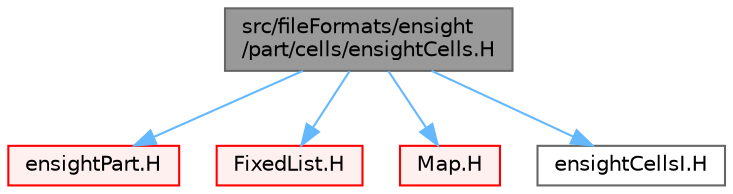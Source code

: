 digraph "src/fileFormats/ensight/part/cells/ensightCells.H"
{
 // LATEX_PDF_SIZE
  bgcolor="transparent";
  edge [fontname=Helvetica,fontsize=10,labelfontname=Helvetica,labelfontsize=10];
  node [fontname=Helvetica,fontsize=10,shape=box,height=0.2,width=0.4];
  Node1 [id="Node000001",label="src/fileFormats/ensight\l/part/cells/ensightCells.H",height=0.2,width=0.4,color="gray40", fillcolor="grey60", style="filled", fontcolor="black",tooltip=" "];
  Node1 -> Node2 [id="edge1_Node000001_Node000002",color="steelblue1",style="solid",tooltip=" "];
  Node2 [id="Node000002",label="ensightPart.H",height=0.2,width=0.4,color="red", fillcolor="#FFF0F0", style="filled",URL="$ensightPart_8H.html",tooltip=" "];
  Node1 -> Node111 [id="edge2_Node000001_Node000111",color="steelblue1",style="solid",tooltip=" "];
  Node111 [id="Node000111",label="FixedList.H",height=0.2,width=0.4,color="red", fillcolor="#FFF0F0", style="filled",URL="$FixedList_8H.html",tooltip=" "];
  Node1 -> Node119 [id="edge3_Node000001_Node000119",color="steelblue1",style="solid",tooltip=" "];
  Node119 [id="Node000119",label="Map.H",height=0.2,width=0.4,color="red", fillcolor="#FFF0F0", style="filled",URL="$Map_8H.html",tooltip=" "];
  Node1 -> Node126 [id="edge4_Node000001_Node000126",color="steelblue1",style="solid",tooltip=" "];
  Node126 [id="Node000126",label="ensightCellsI.H",height=0.2,width=0.4,color="grey40", fillcolor="white", style="filled",URL="$ensightCellsI_8H.html",tooltip=" "];
}
